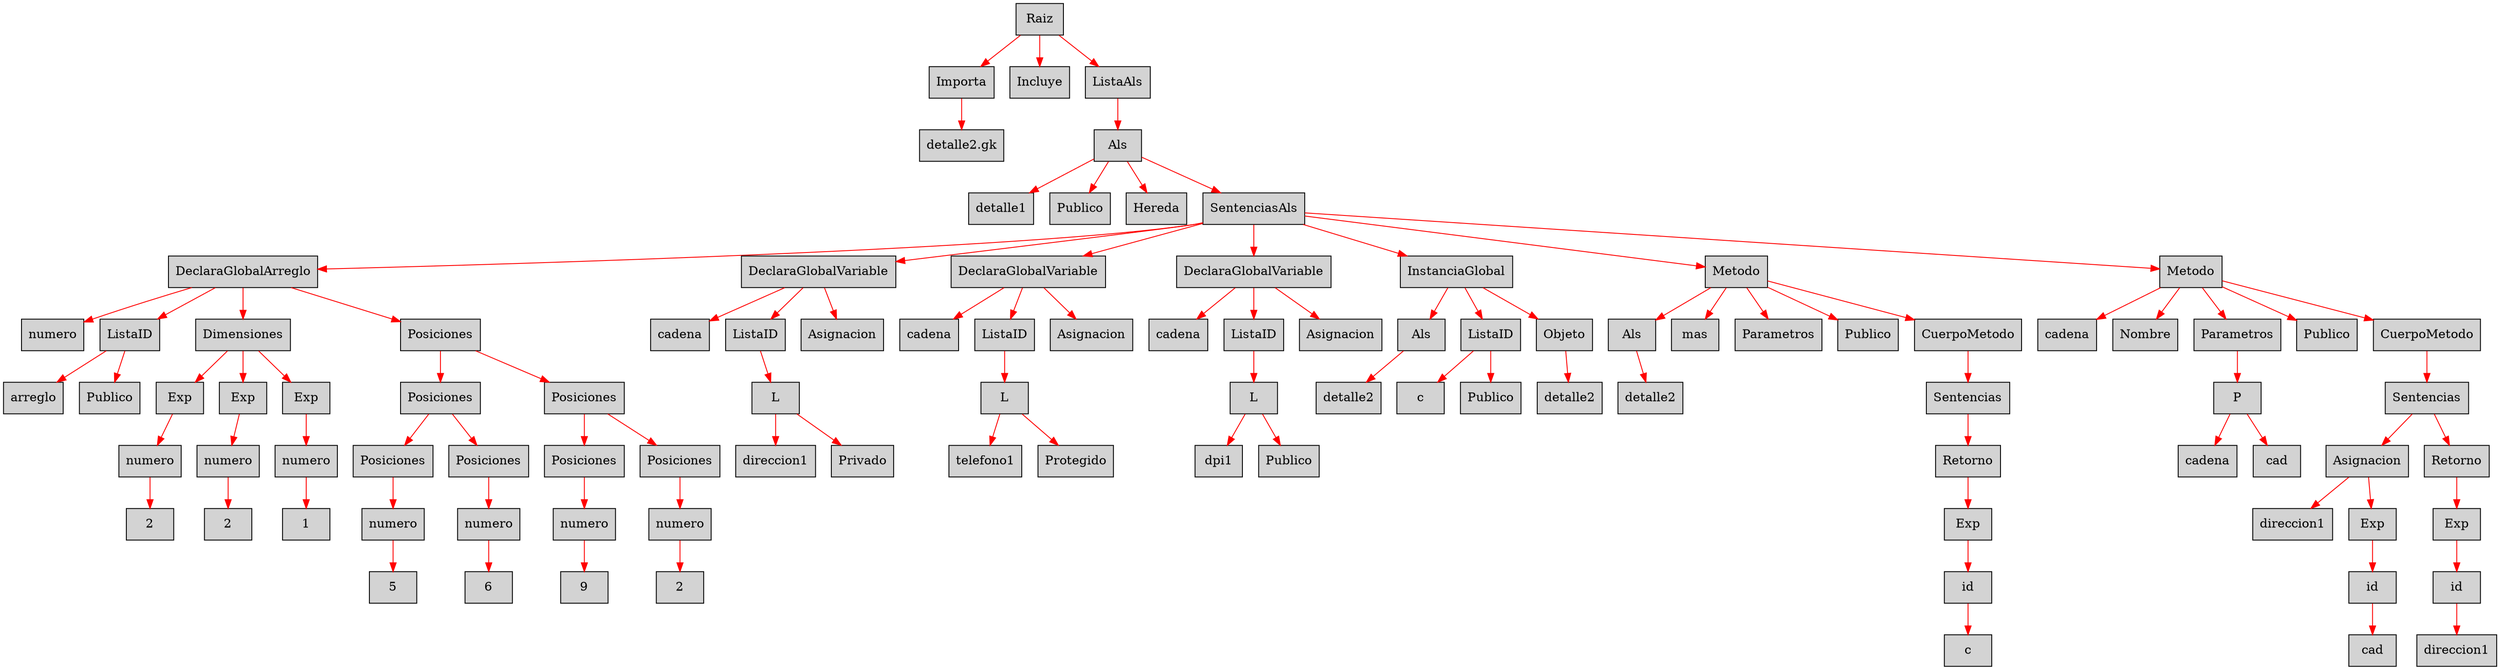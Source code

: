 digraph G {node[shape=box, style=filled]; edge[color=red]
node353731767[label="Raiz"];
 node353731767->node1939064490;node1939064490[label="Importa"];
 node1939064490->node1381902983;node1381902983[label="detalle2.gk"];
 node353731767->node546932915;node546932915[label="Incluye"];
 node353731767->node428904491;node428904491[label="ListaAls"];
 node428904491->node1952166693;node1952166693[label="Als"];
 node1952166693->node1475523899;node1475523899[label="detalle1"];
 node1952166693->node994210662;node994210662[label="Publico"];
 node1952166693->node642690541;node642690541[label="Hereda"];
 node1952166693->node262533274;node262533274[label="SentenciasAls"];
 node262533274->node1295828792;node1295828792[label="DeclaraGlobalArreglo"];
 node1295828792->node1707951290;node1707951290[label="numero"];
 node1295828792->node918535211;node918535211[label="ListaID"];
 node918535211->node381594438;node381594438[label="arreglo"];
 node918535211->node1032895406;node1032895406[label="Publico"];
 node1295828792->node855101490;node855101490[label="Dimensiones"];
 node855101490->node2044882083;node2044882083[label="Exp"];
 node2044882083->node442833986;node442833986[label="numero"];
 node442833986->node571513195;node571513195[label="2"];
 node855101490->node787131227;node787131227[label="Exp"];
 node787131227->node1141329233;node1141329233[label="numero"];
 node1141329233->node1991433887;node1991433887[label="2"];
 node855101490->node1355799267;node1355799267[label="Exp"];
 node1355799267->node730076114;node730076114[label="numero"];
 node730076114->node1427615286;node1427615286[label="1"];
 node1295828792->node892453933;node892453933[label="Posiciones"];
 node892453933->node453449898;node453449898[label="Posiciones"];
 node453449898->node278299291;node278299291[label="Posiciones"];
 node278299291->node2014898337;node2014898337[label="numero"];
 node2014898337->node1135827747;node1135827747[label="5"];
 node453449898->node1616038327;node1616038327[label="Posiciones"];
 node1616038327->node1156844924;node1156844924[label="numero"];
 node1156844924->node2065082531;node2065082531[label="6"];
 node892453933->node572886689;node572886689[label="Posiciones"];
 node572886689->node1414325283;node1414325283[label="Posiciones"];
 node1414325283->node817339451;node817339451[label="numero"];
 node817339451->node2116712766;node2116712766[label="9"];
 node572886689->node1886695644;node1886695644[label="Posiciones"];
 node1886695644->node1126842125;node1126842125[label="numero"];
 node1126842125->node1341142295;node1341142295[label="2"];
 node262533274->node1656641118;node1656641118[label="DeclaraGlobalVariable"];
 node1656641118->node924444805;node924444805[label="cadena"];
 node1656641118->node626621244;node626621244[label="ListaID"];
 node626621244->node1808771597;node1808771597[label="L"];
 node1808771597->node2077433228;node2077433228[label="direccion1"];
 node1808771597->node66494387;node66494387[label="Privado"];
 node1656641118->node1838716010;node1838716010[label="Asignacion"];
 node262533274->node2073150486;node2073150486[label="DeclaraGlobalVariable"];
 node2073150486->node416127381;node416127381[label="cadena"];
 node2073150486->node804357688;node804357688[label="ListaID"];
 node804357688->node107179112;node107179112[label="L"];
 node107179112->node1940367814;node1940367814[label="telefono1"];
 node107179112->node122853142;node122853142[label="Protegido"];
 node2073150486->node615580034;node615580034[label="Asignacion"];
 node262533274->node967588176;node967588176[label="DeclaraGlobalVariable"];
 node967588176->node1997233722;node1997233722[label="cadena"];
 node967588176->node1693617642;node1693617642[label="ListaID"];
 node1693617642->node1214463463;node1214463463[label="L"];
 node1214463463->node282983170;node282983170[label="dpi1"];
 node1214463463->node1032490413;node1032490413[label="Publico"];
 node967588176->node1298651691;node1298651691[label="Asignacion"];
 node262533274->node473582181;node473582181[label="InstanciaGlobal"];
 node473582181->node1673570059;node1673570059[label="Als"];
 node1673570059->node181319995;node181319995[label="detalle2"];
 node473582181->node2039188683;node2039188683[label="ListaID"];
 node2039188683->node925669629;node925669629[label="c"];
 node2039188683->node1362270700;node1362270700[label="Publico"];
 node473582181->node776660368;node776660368[label="Objeto"];
 node776660368->node184731974;node184731974[label="detalle2"];
 node262533274->node1488606123;node1488606123[label="Metodo"];
 node1488606123->node486694057;node486694057[label="Als"];
 node486694057->node1688034556;node1688034556[label="detalle2"];
 node1488606123->node2043212240;node2043212240[label="mas"];
 node1488606123->node1936048713;node1936048713[label="Parametros"];
 node1488606123->node2089631640;node2089631640[label="Publico"];
 node1488606123->node1928984137;node1928984137[label="CuerpoMetodo"];
 node1928984137->node1275187127;node1275187127[label="Sentencias"];
 node1275187127->node288041972;node288041972[label="Retorno"];
 node288041972->node72333238;node72333238[label="Exp"];
 node72333238->node968446664;node968446664[label="id"];
 node968446664->node2064080447;node2064080447[label="c"];
 node262533274->node867941920;node867941920[label="Metodo"];
 node867941920->node1253068262;node1253068262[label="cadena"];
 node867941920->node963406186;node963406186[label="Nombre"];
 node867941920->node2019245790;node2019245790[label="Parametros"];
 node2019245790->node385865035;node385865035[label="P"];
 node385865035->node1583904015;node1583904015[label="cadena"];
 node385865035->node68509841;node68509841[label="cad"];
 node867941920->node630784771;node630784771[label="Publico"];
 node867941920->node1294262134;node1294262134[label="CuerpoMetodo"];
 node1294262134->node1358498768;node1358498768[label="Sentencias"];
 node1358498768->node2135419062;node2135419062[label="Asignacion"];
 node2135419062->node304840006;node304840006[label="direccion1"];
 node2135419062->node2032131866;node2032131866[label="Exp"];
 node2032131866->node1637940322;node1637940322[label="id"];
 node1637940322->node568502968;node568502968[label="cad"];
 node1358498768->node1760174735;node1760174735[label="Retorno"];
 node1760174735->node1871370119;node1871370119[label="Exp"];
 node1871370119->node162493944;node162493944[label="id"];
 node162493944->node1026337055;node1026337055[label="direccion1"];

}
